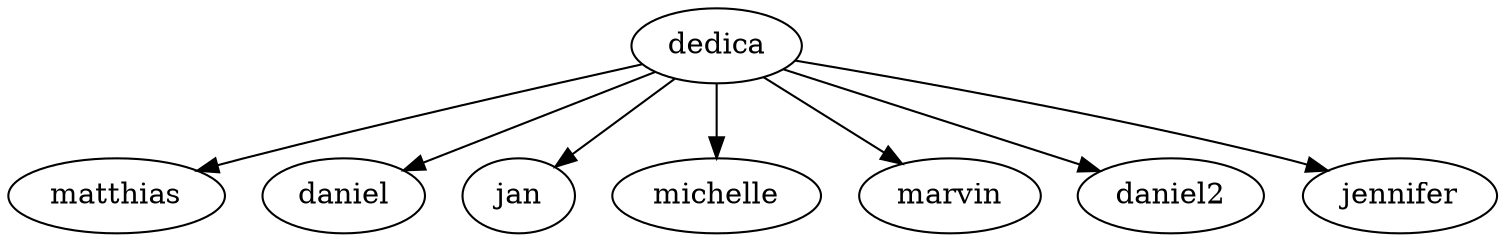 digraph G {

    dedica [
        nivio_name = "",
        nivio_description = "The IT consulting team.",
        nivio_links = "https://dedica.team",
        nivio_group = "dedica",
        nivio_icon = "https://dedica.team/images/logo_orange_weiss.png"
    ]

    matthias [
        nivio_name = "Matthias Molitor",
        nivio_contact= "matthias@dedica.team",
        nivio_group= dedica
        nivio_fill= "https://dedica.team/images/matthiasmolitor.jpg"
    ]

    daniel [
        nivio_name = "Daniel Pozzi",
        nivio_contact= "daniel@dedica.team",
        nivio_group= dedica
        nivio_fill= "https://dedica.team/images/danielpozzi.jpg"
    ]

    jan [
        nivio_name = "Jan Gölz",
        nivio_contact= "jan@dedica.team",
        nivio_group= dedica
        nivio_fill= "https://dedica.team/images/jangoelz.jpg"
    ]

    michelle [
        nivio_name = "Michelle Fernandez Bieber",
        nivio_contact= "michelle@dedica.team",
        nivio_group= dedica
        nivio_fill= "https://dedica.team/images/michellefernandezbieber.jpg"
    ]

    marvin [
        nivio_name = "Marvin Schöning",
        nivio_contact= "marvin@dedica.team",
        nivio_group= dedica
        nivio_fill= "http://dedica.team/images/marvinschoening.jpeg"
    ]

     daniel2 [
                nivio_name = "Daniel Brünker",
                nivio_contact= "daniel.bruenker@dedica.team",
                nivio_group= dedica
                nivio_fill= "https://dedica.team/images/danielbruenker.jpeg"
            ]

    jennifer [
            nivio_name = "Jennifer Arps",
            nivio_contact= "jennifer@dedica.team",
            nivio_group= dedica
            nivio_fill= "https://dedica.team/images/jenniferarps.jpg"
        ]

  dedica -> matthias [nivio_type = provider]
  dedica -> daniel [nivio_type = provider]
  dedica -> jan [nivio_type = provider]
  dedica -> michelle [nivio_type = provider]
  dedica -> marvin [nivio_type = provider]
  dedica -> daniel2 [nivio_type = provider]
  dedica -> jennifer [nivio_type = provider]

}